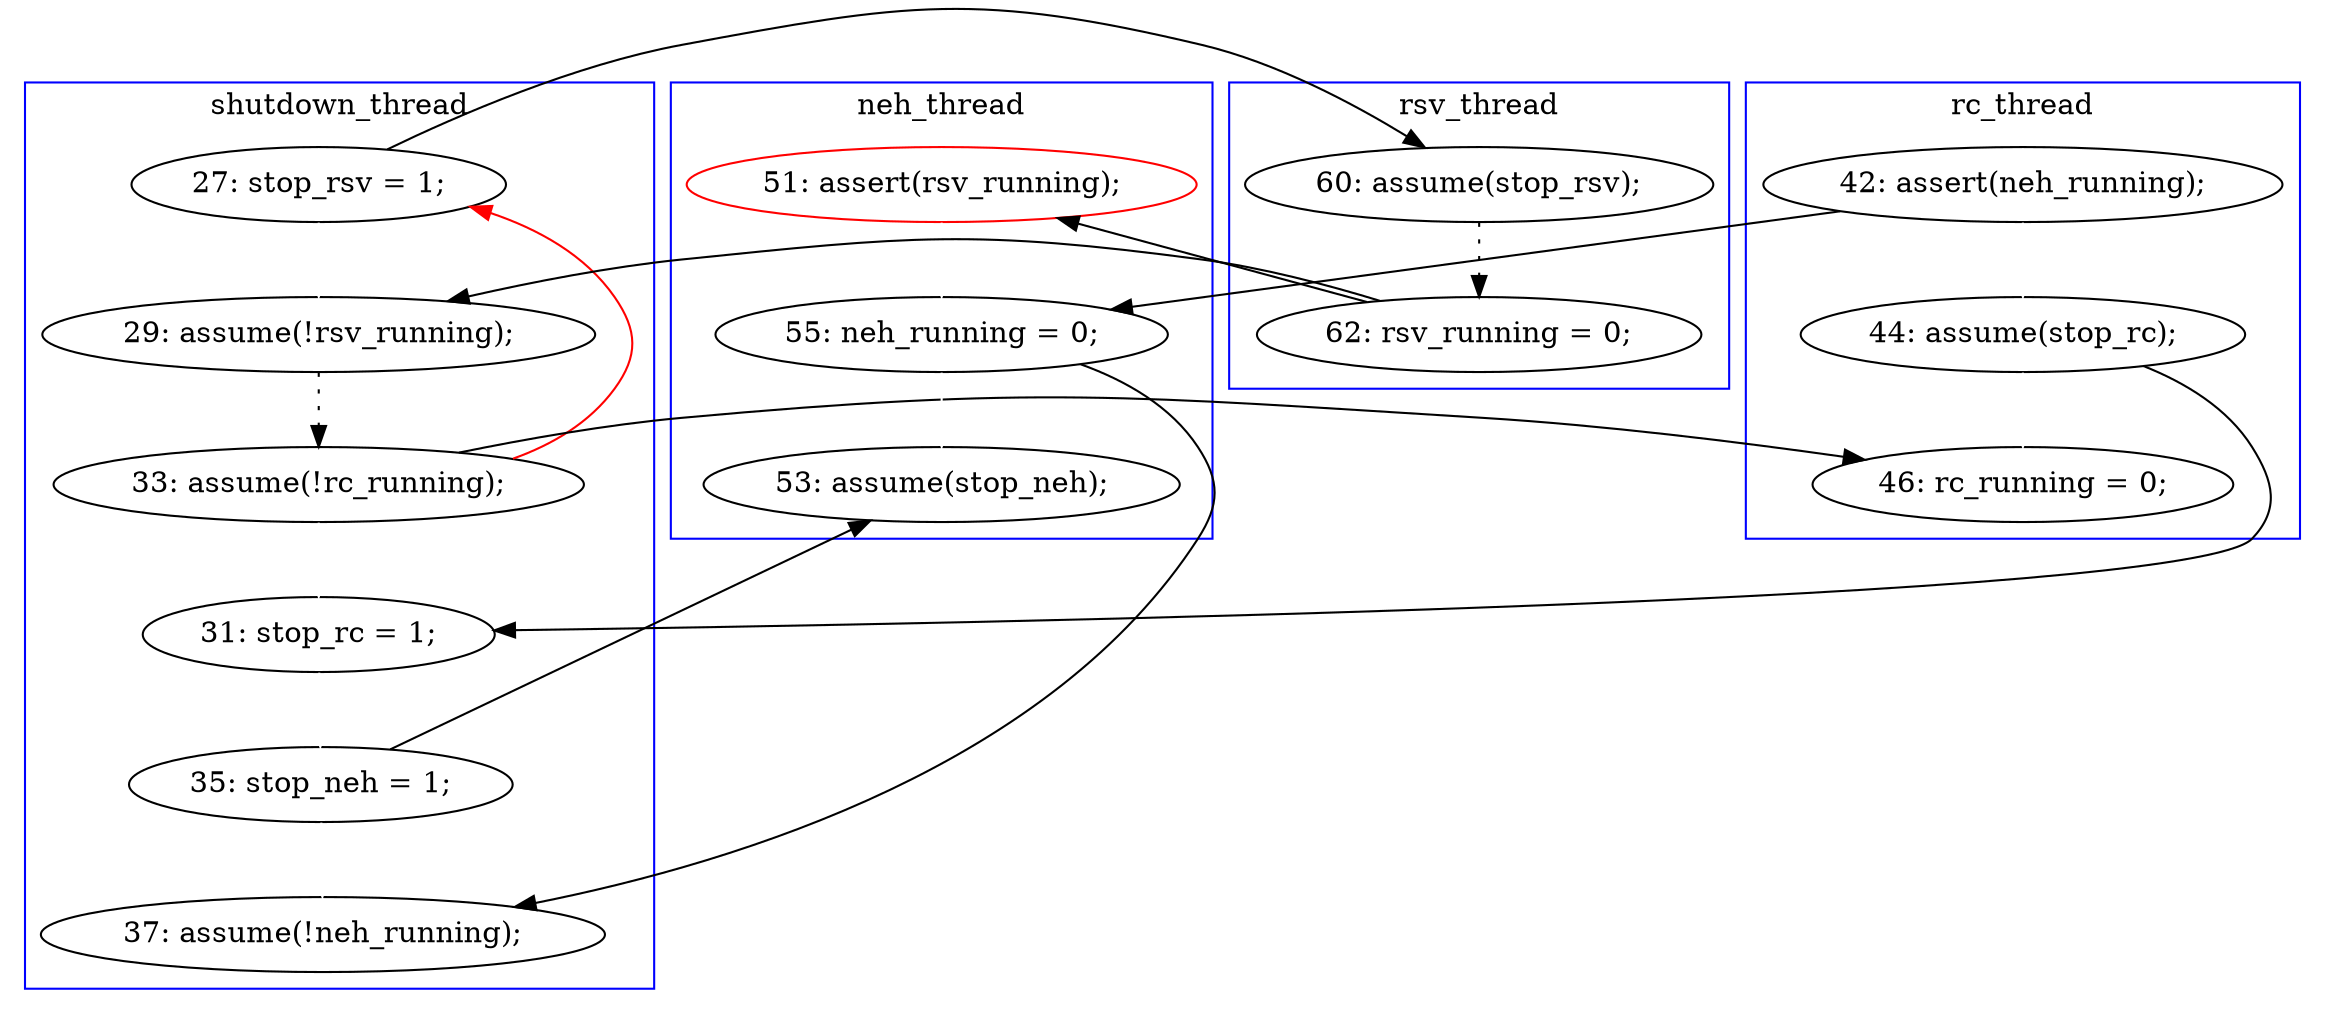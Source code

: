 digraph Counterexample {
	15 -> 17 [color = black, style = solid, constraint = false]
	24 -> 30 [color = white, style = solid]
	21 -> 24 [color = black, style = dotted]
	29 -> 34 [color = white, style = solid]
	15 -> 21 [color = white, style = solid]
	29 -> 32 [color = black, style = solid, constraint = false]
	31 -> 34 [color = black, style = solid, constraint = false]
	20 -> 29 [color = white, style = solid]
	12 -> 29 [color = black, style = solid, constraint = false]
	24 -> 15 [color = red, style = solid, constraint = false]
	31 -> 32 [color = white, style = solid]
	25 -> 26 [color = white, style = solid]
	12 -> 25 [color = white, style = solid]
	17 -> 19 [color = black, style = dotted]
	25 -> 30 [color = black, style = solid, constraint = false]
	19 -> 20 [color = black, style = solid, constraint = false]
	30 -> 31 [color = white, style = solid]
	19 -> 21 [color = black, style = solid, constraint = false]
	24 -> 26 [color = black, style = solid, constraint = false]
	subgraph cluster2 {
		label = rc_thread
		color = blue
		26  [label = "46: rc_running = 0;"]
		25  [label = "44: assume(stop_rc);"]
		12  [label = "42: assert(neh_running);"]
	}
	subgraph cluster3 {
		label = neh_thread
		color = blue
		34  [label = "53: assume(stop_neh);"]
		20  [label = "51: assert(rsv_running);", color = red]
		29  [label = "55: neh_running = 0;"]
	}
	subgraph cluster1 {
		label = shutdown_thread
		color = blue
		31  [label = "35: stop_neh = 1;"]
		21  [label = "29: assume(!rsv_running);"]
		24  [label = "33: assume(!rc_running);"]
		15  [label = "27: stop_rsv = 1;"]
		32  [label = "37: assume(!neh_running);"]
		30  [label = "31: stop_rc = 1;"]
	}
	subgraph cluster4 {
		label = rsv_thread
		color = blue
		17  [label = "60: assume(stop_rsv);"]
		19  [label = "62: rsv_running = 0;"]
	}
}